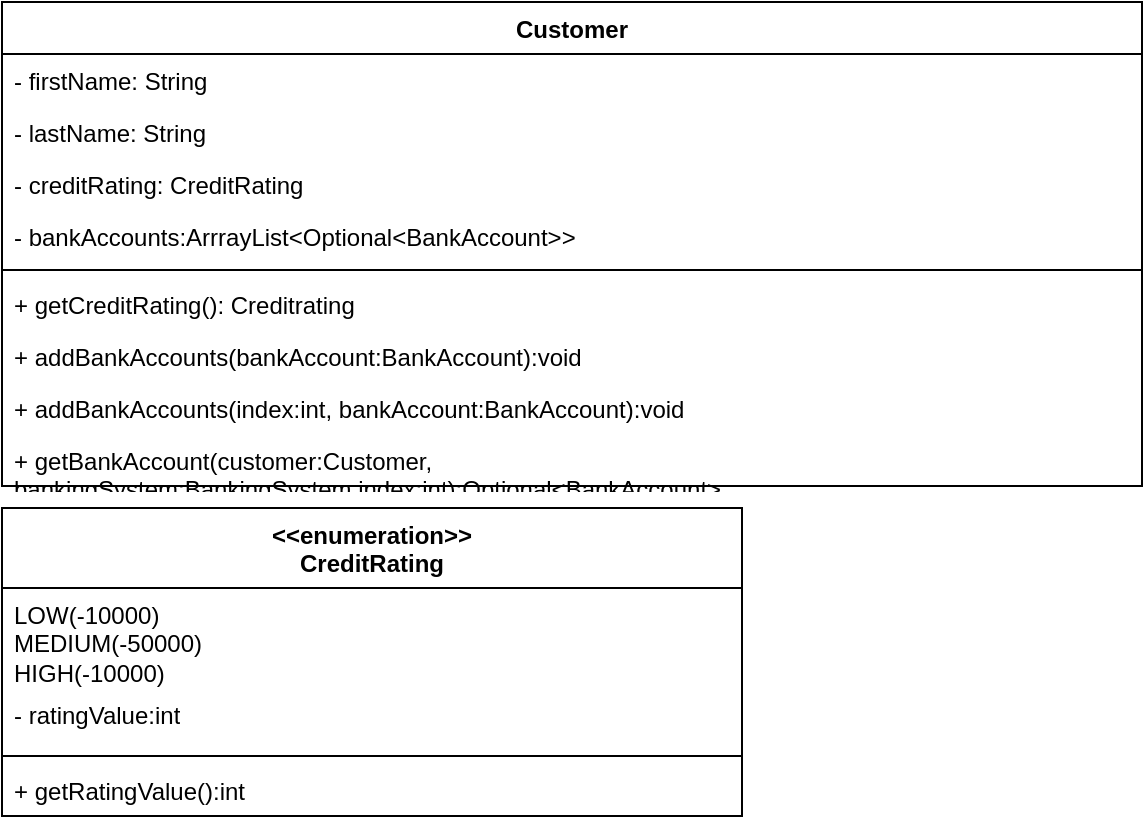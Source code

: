 <mxfile version="24.2.5" type="github">
  <diagram name="Page-1" id="c4acf3e9-155e-7222-9cf6-157b1a14988f">
    <mxGraphModel dx="1066" dy="514" grid="1" gridSize="10" guides="1" tooltips="1" connect="1" arrows="1" fold="1" page="1" pageScale="1" pageWidth="850" pageHeight="1100" background="none" math="0" shadow="0">
      <root>
        <mxCell id="0" />
        <mxCell id="1" parent="0" />
        <mxCell id="sZMMLWBmmRGJno0L5d0l-5" value="Customer" style="swimlane;fontStyle=1;align=center;verticalAlign=top;childLayout=stackLayout;horizontal=1;startSize=26;horizontalStack=0;resizeParent=1;resizeParentMax=0;resizeLast=0;collapsible=1;marginBottom=0;whiteSpace=wrap;html=1;" parent="1" vertex="1">
          <mxGeometry x="50" y="507" width="570" height="242" as="geometry" />
        </mxCell>
        <mxCell id="sZMMLWBmmRGJno0L5d0l-6" value="- firstName: String" style="text;strokeColor=none;fillColor=none;align=left;verticalAlign=top;spacingLeft=4;spacingRight=4;overflow=hidden;rotatable=0;points=[[0,0.5],[1,0.5]];portConstraint=eastwest;whiteSpace=wrap;html=1;" parent="sZMMLWBmmRGJno0L5d0l-5" vertex="1">
          <mxGeometry y="26" width="570" height="26" as="geometry" />
        </mxCell>
        <mxCell id="wk22fEHmPmrBNLuspNeW-15" value="- lastName: String" style="text;strokeColor=none;fillColor=none;align=left;verticalAlign=top;spacingLeft=4;spacingRight=4;overflow=hidden;rotatable=0;points=[[0,0.5],[1,0.5]];portConstraint=eastwest;whiteSpace=wrap;html=1;" vertex="1" parent="sZMMLWBmmRGJno0L5d0l-5">
          <mxGeometry y="52" width="570" height="26" as="geometry" />
        </mxCell>
        <mxCell id="wk22fEHmPmrBNLuspNeW-14" value="- creditRating: CreditRating" style="text;strokeColor=none;fillColor=none;align=left;verticalAlign=top;spacingLeft=4;spacingRight=4;overflow=hidden;rotatable=0;points=[[0,0.5],[1,0.5]];portConstraint=eastwest;whiteSpace=wrap;html=1;" vertex="1" parent="sZMMLWBmmRGJno0L5d0l-5">
          <mxGeometry y="78" width="570" height="26" as="geometry" />
        </mxCell>
        <mxCell id="wk22fEHmPmrBNLuspNeW-16" value="- bankAccounts:ArrrayList&amp;lt;Optional&amp;lt;BankAccount&amp;gt;&amp;gt; " style="text;strokeColor=none;fillColor=none;align=left;verticalAlign=top;spacingLeft=4;spacingRight=4;overflow=hidden;rotatable=0;points=[[0,0.5],[1,0.5]];portConstraint=eastwest;whiteSpace=wrap;html=1;" vertex="1" parent="sZMMLWBmmRGJno0L5d0l-5">
          <mxGeometry y="104" width="570" height="26" as="geometry" />
        </mxCell>
        <mxCell id="sZMMLWBmmRGJno0L5d0l-7" value="" style="line;strokeWidth=1;fillColor=none;align=left;verticalAlign=middle;spacingTop=-1;spacingLeft=3;spacingRight=3;rotatable=0;labelPosition=right;points=[];portConstraint=eastwest;strokeColor=inherit;" parent="sZMMLWBmmRGJno0L5d0l-5" vertex="1">
          <mxGeometry y="130" width="570" height="8" as="geometry" />
        </mxCell>
        <mxCell id="sZMMLWBmmRGJno0L5d0l-8" value="+ getCreditRating(): Creditrating" style="text;strokeColor=none;fillColor=none;align=left;verticalAlign=top;spacingLeft=4;spacingRight=4;overflow=hidden;rotatable=0;points=[[0,0.5],[1,0.5]];portConstraint=eastwest;whiteSpace=wrap;html=1;" parent="sZMMLWBmmRGJno0L5d0l-5" vertex="1">
          <mxGeometry y="138" width="570" height="26" as="geometry" />
        </mxCell>
        <mxCell id="wk22fEHmPmrBNLuspNeW-17" value="+ addBankAccounts(bankAccount:BankAccount):void" style="text;strokeColor=none;fillColor=none;align=left;verticalAlign=top;spacingLeft=4;spacingRight=4;overflow=hidden;rotatable=0;points=[[0,0.5],[1,0.5]];portConstraint=eastwest;whiteSpace=wrap;html=1;" vertex="1" parent="sZMMLWBmmRGJno0L5d0l-5">
          <mxGeometry y="164" width="570" height="26" as="geometry" />
        </mxCell>
        <mxCell id="wk22fEHmPmrBNLuspNeW-18" value="+ addBankAccounts(index:int, bankAccount:BankAccount):void" style="text;strokeColor=none;fillColor=none;align=left;verticalAlign=top;spacingLeft=4;spacingRight=4;overflow=hidden;rotatable=0;points=[[0,0.5],[1,0.5]];portConstraint=eastwest;whiteSpace=wrap;html=1;" vertex="1" parent="sZMMLWBmmRGJno0L5d0l-5">
          <mxGeometry y="190" width="570" height="26" as="geometry" />
        </mxCell>
        <mxCell id="wk22fEHmPmrBNLuspNeW-19" value="+ getBankAccount(customer:Customer, bankingSystem:BankingSystem,index:int):Optional&amp;lt;BankAccount&amp;gt;" style="text;strokeColor=none;fillColor=none;align=left;verticalAlign=top;spacingLeft=4;spacingRight=4;overflow=hidden;rotatable=0;points=[[0,0.5],[1,0.5]];portConstraint=eastwest;whiteSpace=wrap;html=1;" vertex="1" parent="sZMMLWBmmRGJno0L5d0l-5">
          <mxGeometry y="216" width="570" height="26" as="geometry" />
        </mxCell>
        <mxCell id="wk22fEHmPmrBNLuspNeW-20" value="&lt;div&gt;&amp;lt;&amp;lt;enumeration&amp;gt;&amp;gt;&lt;/div&gt;&lt;div&gt;CreditRating&lt;br&gt;&lt;/div&gt;" style="swimlane;fontStyle=1;align=center;verticalAlign=top;childLayout=stackLayout;horizontal=1;startSize=40;horizontalStack=0;resizeParent=1;resizeParentMax=0;resizeLast=0;collapsible=1;marginBottom=0;whiteSpace=wrap;html=1;" vertex="1" parent="1">
          <mxGeometry x="50" y="760" width="370" height="154" as="geometry" />
        </mxCell>
        <mxCell id="wk22fEHmPmrBNLuspNeW-21" value="&lt;div&gt;LOW(-10000)&lt;/div&gt;&lt;div&gt;MEDIUM(-50000)&lt;/div&gt;&lt;div&gt;HIGH(-10000)&lt;br&gt;&lt;/div&gt;" style="text;strokeColor=none;fillColor=none;align=left;verticalAlign=top;spacingLeft=4;spacingRight=4;overflow=hidden;rotatable=0;points=[[0,0.5],[1,0.5]];portConstraint=eastwest;whiteSpace=wrap;html=1;" vertex="1" parent="wk22fEHmPmrBNLuspNeW-20">
          <mxGeometry y="40" width="370" height="50" as="geometry" />
        </mxCell>
        <mxCell id="wk22fEHmPmrBNLuspNeW-24" value="- ratingValue:int" style="text;strokeColor=none;fillColor=none;align=left;verticalAlign=top;spacingLeft=4;spacingRight=4;overflow=hidden;rotatable=0;points=[[0,0.5],[1,0.5]];portConstraint=eastwest;whiteSpace=wrap;html=1;" vertex="1" parent="wk22fEHmPmrBNLuspNeW-20">
          <mxGeometry y="90" width="370" height="30" as="geometry" />
        </mxCell>
        <mxCell id="wk22fEHmPmrBNLuspNeW-22" value="" style="line;strokeWidth=1;fillColor=none;align=left;verticalAlign=middle;spacingTop=-1;spacingLeft=3;spacingRight=3;rotatable=0;labelPosition=right;points=[];portConstraint=eastwest;strokeColor=inherit;" vertex="1" parent="wk22fEHmPmrBNLuspNeW-20">
          <mxGeometry y="120" width="370" height="8" as="geometry" />
        </mxCell>
        <mxCell id="wk22fEHmPmrBNLuspNeW-23" value="+ getRatingValue():int" style="text;strokeColor=none;fillColor=none;align=left;verticalAlign=top;spacingLeft=4;spacingRight=4;overflow=hidden;rotatable=0;points=[[0,0.5],[1,0.5]];portConstraint=eastwest;whiteSpace=wrap;html=1;" vertex="1" parent="wk22fEHmPmrBNLuspNeW-20">
          <mxGeometry y="128" width="370" height="26" as="geometry" />
        </mxCell>
      </root>
    </mxGraphModel>
  </diagram>
</mxfile>
